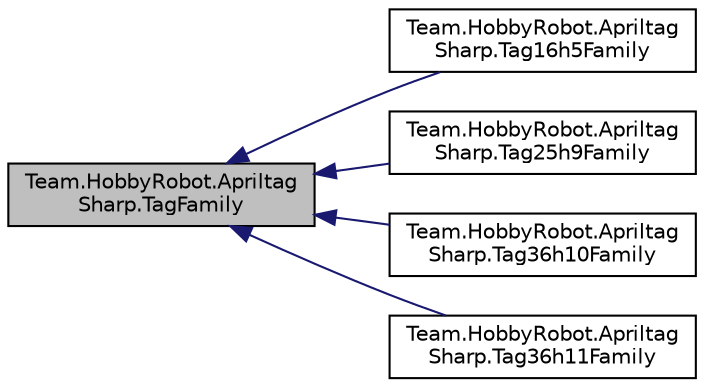 digraph "Team.HobbyRobot.ApriltagSharp.TagFamily"
{
 // LATEX_PDF_SIZE
  edge [fontname="Helvetica",fontsize="10",labelfontname="Helvetica",labelfontsize="10"];
  node [fontname="Helvetica",fontsize="10",shape=record];
  rankdir="LR";
  Node1 [label="Team.HobbyRobot.Apriltag\lSharp.TagFamily",height=0.2,width=0.4,color="black", fillcolor="grey75", style="filled", fontcolor="black",tooltip=" "];
  Node1 -> Node2 [dir="back",color="midnightblue",fontsize="10",style="solid",fontname="Helvetica"];
  Node2 [label="Team.HobbyRobot.Apriltag\lSharp.Tag16h5Family",height=0.2,width=0.4,color="black", fillcolor="white", style="filled",URL="$class_team_1_1_hobby_robot_1_1_apriltag_sharp_1_1_tag16h5_family.html",tooltip=" "];
  Node1 -> Node3 [dir="back",color="midnightblue",fontsize="10",style="solid",fontname="Helvetica"];
  Node3 [label="Team.HobbyRobot.Apriltag\lSharp.Tag25h9Family",height=0.2,width=0.4,color="black", fillcolor="white", style="filled",URL="$class_team_1_1_hobby_robot_1_1_apriltag_sharp_1_1_tag25h9_family.html",tooltip=" "];
  Node1 -> Node4 [dir="back",color="midnightblue",fontsize="10",style="solid",fontname="Helvetica"];
  Node4 [label="Team.HobbyRobot.Apriltag\lSharp.Tag36h10Family",height=0.2,width=0.4,color="black", fillcolor="white", style="filled",URL="$class_team_1_1_hobby_robot_1_1_apriltag_sharp_1_1_tag36h10_family.html",tooltip=" "];
  Node1 -> Node5 [dir="back",color="midnightblue",fontsize="10",style="solid",fontname="Helvetica"];
  Node5 [label="Team.HobbyRobot.Apriltag\lSharp.Tag36h11Family",height=0.2,width=0.4,color="black", fillcolor="white", style="filled",URL="$class_team_1_1_hobby_robot_1_1_apriltag_sharp_1_1_tag36h11_family.html",tooltip=" "];
}
